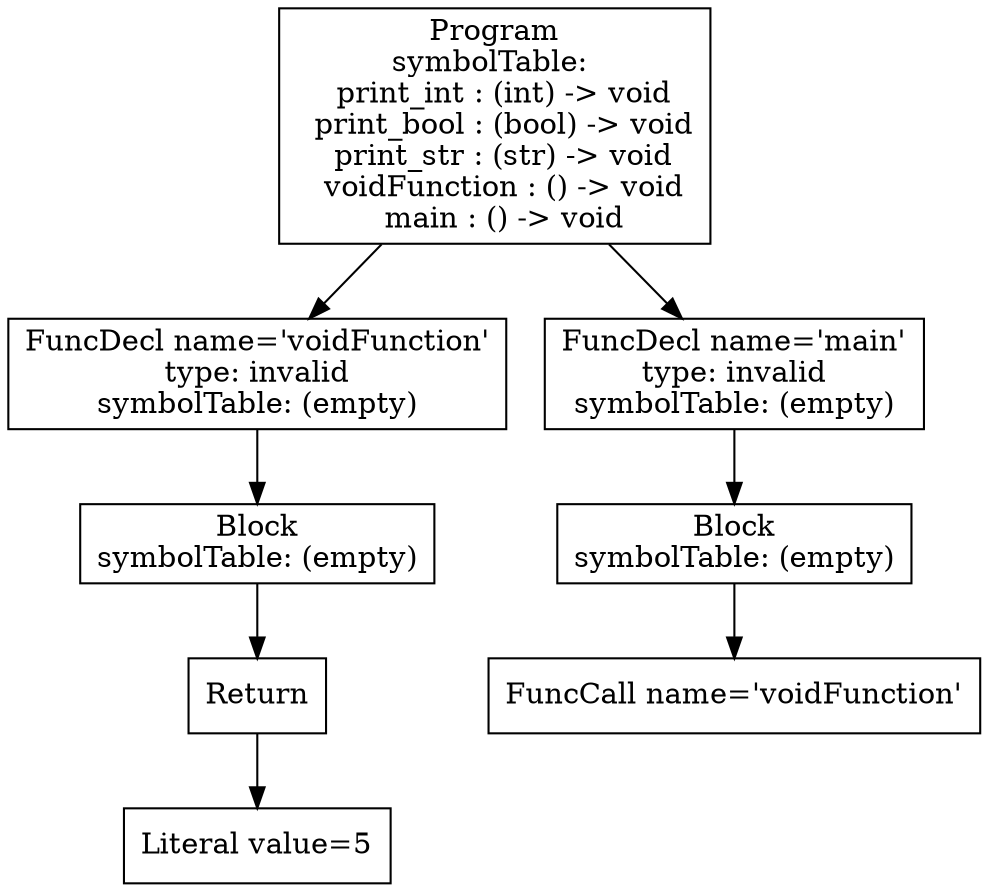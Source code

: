 digraph AST {
4 [shape=box, label="Literal value=5"];
3 [shape=box, label="Return"];
3 -> 4;
2 [shape=box, label="Block\nsymbolTable: (empty)"];
2 -> 3;
1 [shape=box, label="FuncDecl name='voidFunction'\ntype: invalid\nsymbolTable: (empty)"];
1 -> 2;
7 [shape=box, label="FuncCall name='voidFunction'"];
6 [shape=box, label="Block\nsymbolTable: (empty)"];
6 -> 7;
5 [shape=box, label="FuncDecl name='main'\ntype: invalid\nsymbolTable: (empty)"];
5 -> 6;
0 [shape=box, label="Program\nsymbolTable: \n  print_int : (int) -> void\n  print_bool : (bool) -> void\n  print_str : (str) -> void\n  voidFunction : () -> void\n  main : () -> void"];
0 -> 1;
0 -> 5;
}
